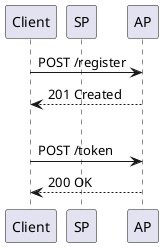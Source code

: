 @startuml

participant "Client"
participant "SP"
participant "AP"

Client -> AP: POST /register
Client <-- AP: 201 Created

|||

Client -> AP: POST /token
Client <-- AP: 200 OK

@enduml
